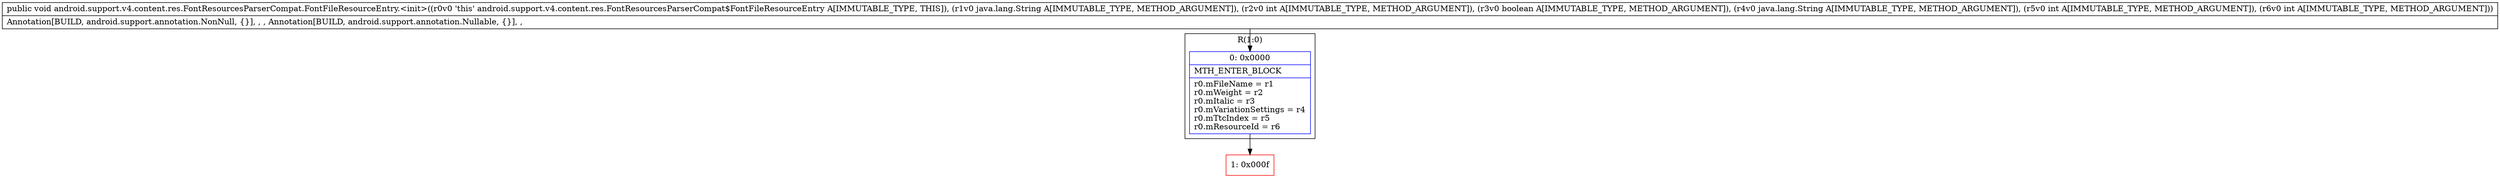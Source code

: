 digraph "CFG forandroid.support.v4.content.res.FontResourcesParserCompat.FontFileResourceEntry.\<init\>(Ljava\/lang\/String;IZLjava\/lang\/String;II)V" {
subgraph cluster_Region_1570477093 {
label = "R(1:0)";
node [shape=record,color=blue];
Node_0 [shape=record,label="{0\:\ 0x0000|MTH_ENTER_BLOCK\l|r0.mFileName = r1\lr0.mWeight = r2\lr0.mItalic = r3\lr0.mVariationSettings = r4\lr0.mTtcIndex = r5\lr0.mResourceId = r6\l}"];
}
Node_1 [shape=record,color=red,label="{1\:\ 0x000f}"];
MethodNode[shape=record,label="{public void android.support.v4.content.res.FontResourcesParserCompat.FontFileResourceEntry.\<init\>((r0v0 'this' android.support.v4.content.res.FontResourcesParserCompat$FontFileResourceEntry A[IMMUTABLE_TYPE, THIS]), (r1v0 java.lang.String A[IMMUTABLE_TYPE, METHOD_ARGUMENT]), (r2v0 int A[IMMUTABLE_TYPE, METHOD_ARGUMENT]), (r3v0 boolean A[IMMUTABLE_TYPE, METHOD_ARGUMENT]), (r4v0 java.lang.String A[IMMUTABLE_TYPE, METHOD_ARGUMENT]), (r5v0 int A[IMMUTABLE_TYPE, METHOD_ARGUMENT]), (r6v0 int A[IMMUTABLE_TYPE, METHOD_ARGUMENT]))  | Annotation[BUILD, android.support.annotation.NonNull, \{\}], , , Annotation[BUILD, android.support.annotation.Nullable, \{\}], , \l}"];
MethodNode -> Node_0;
Node_0 -> Node_1;
}

